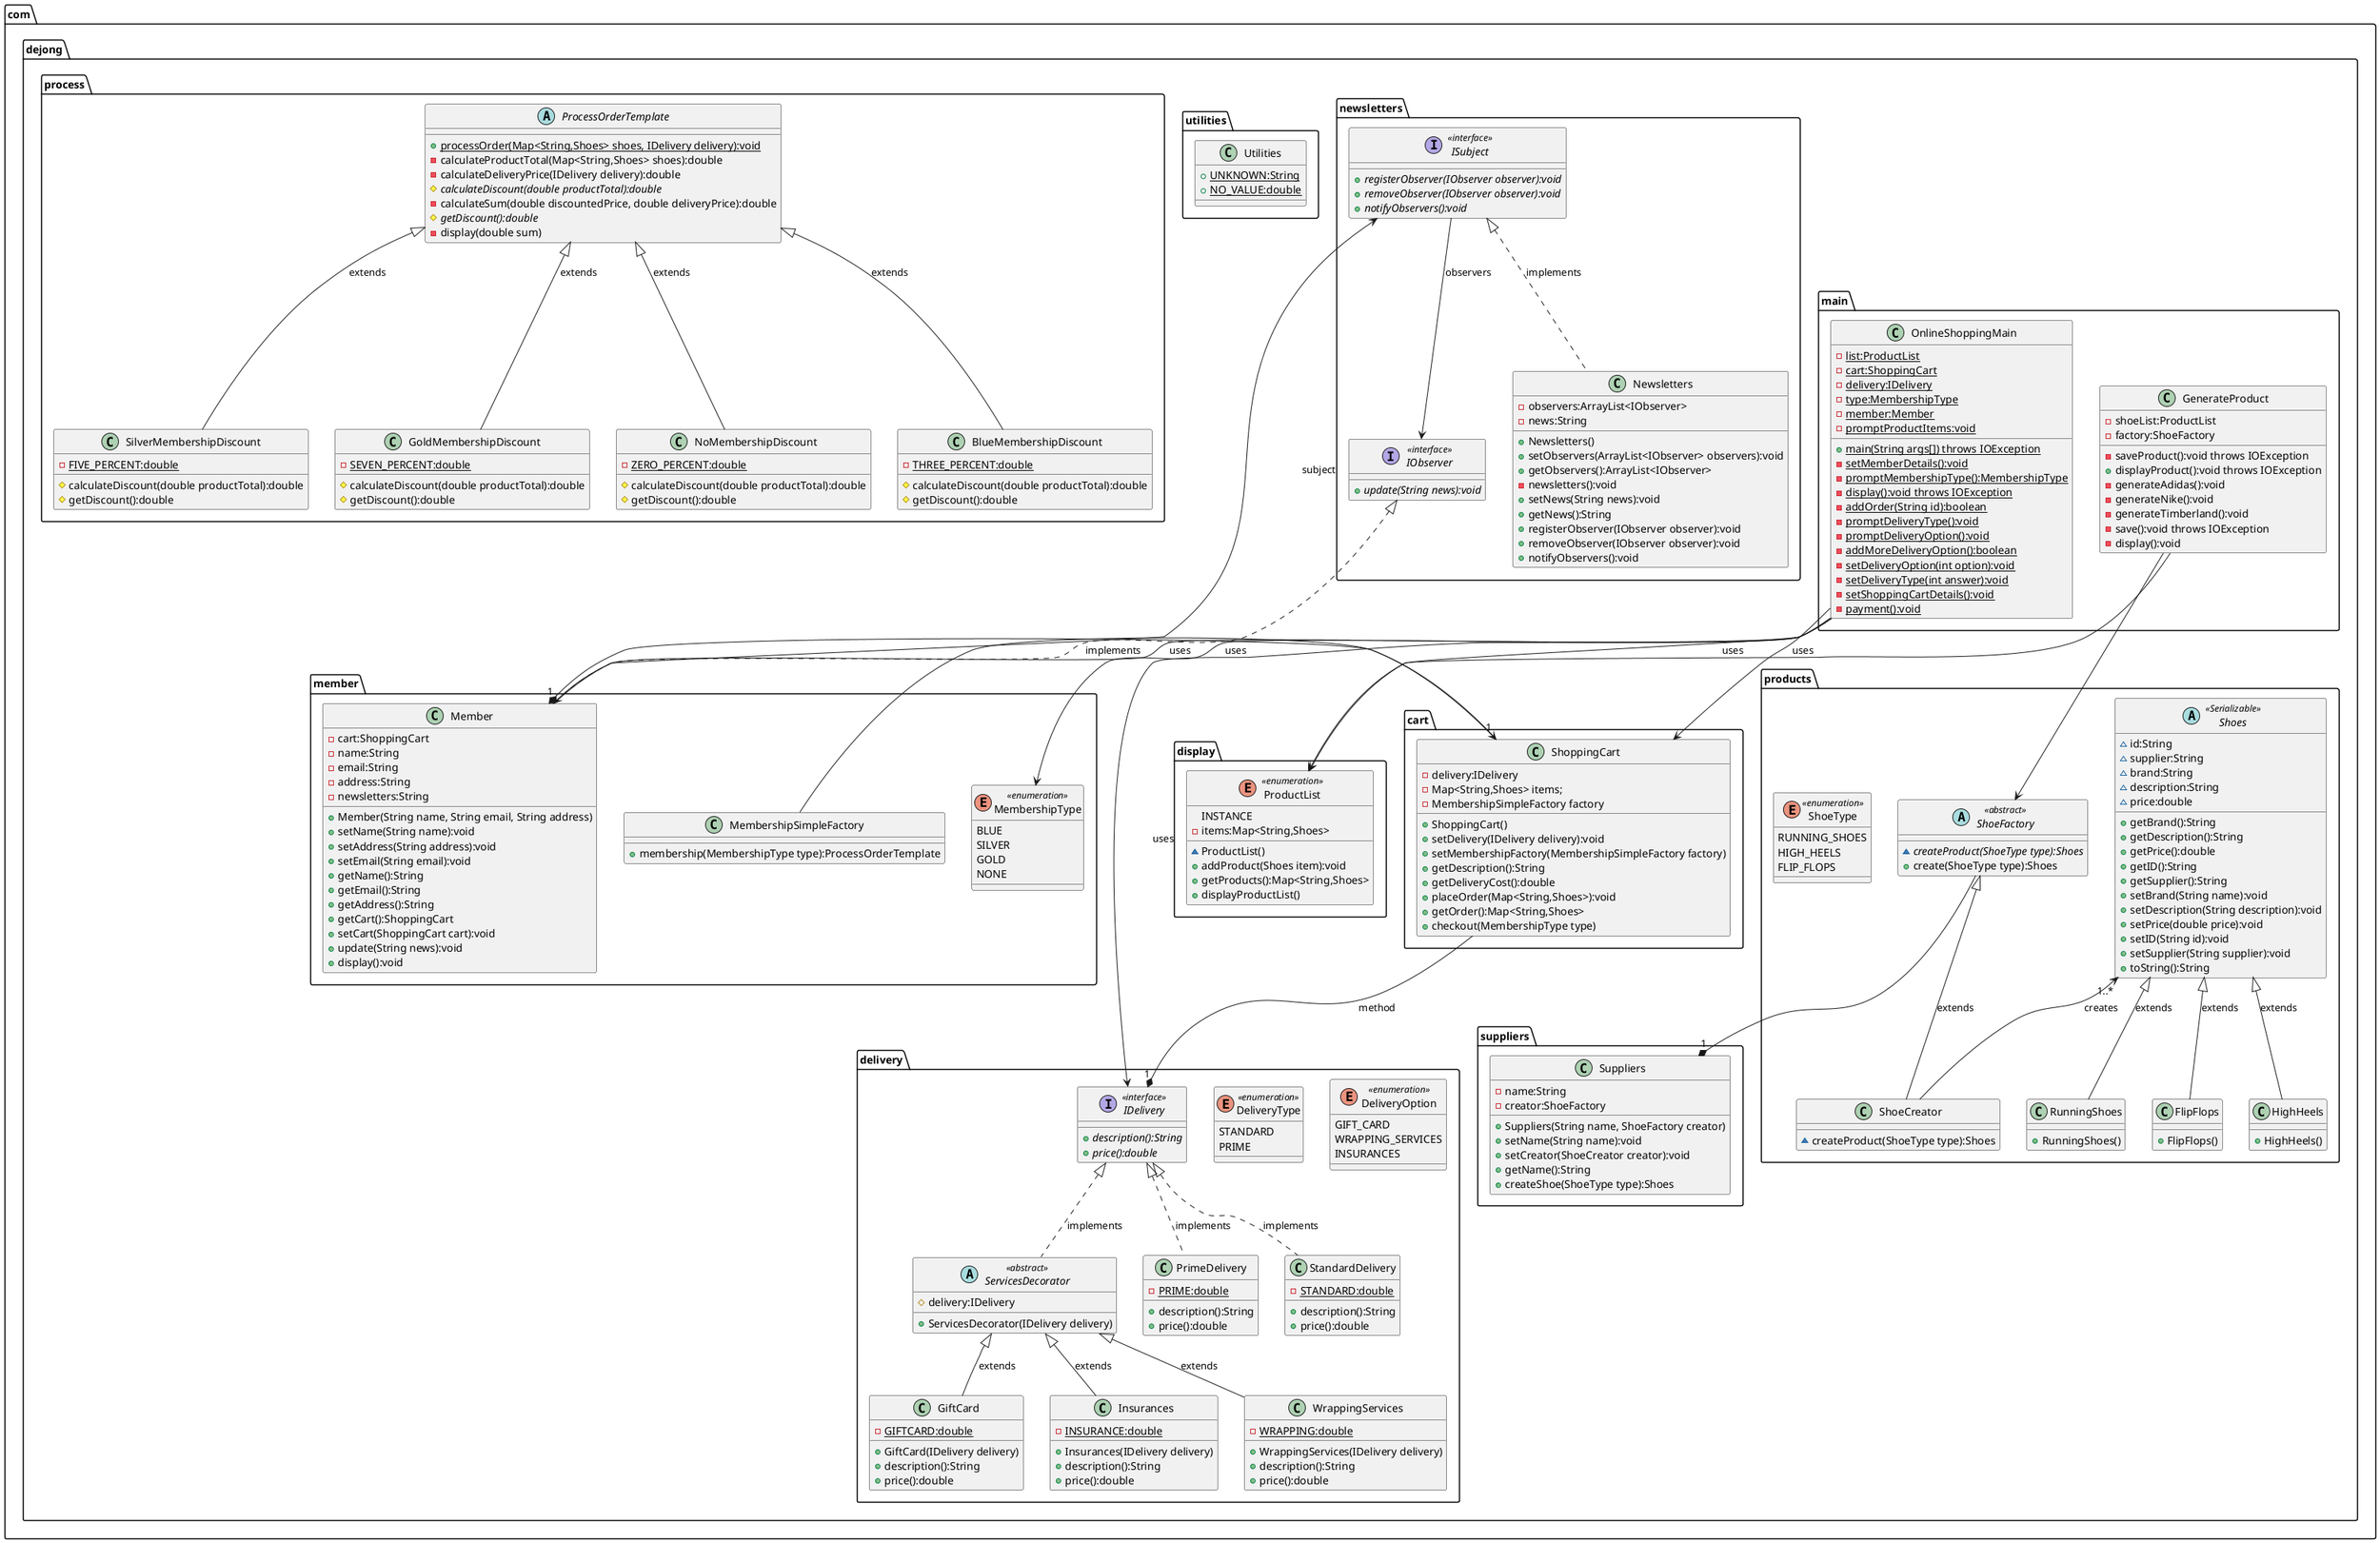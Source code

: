 @startuml

'Concrete Class
'class com.dejong.discount.BlueMembership {
'    - THREE_PERCENT:double
'    + calculate(double sum):double
'}
'class com.dejong.discount.SilverMembership {
'    - FIVE_PERCENT:double
'    + calculate(double sum):double
'}
'class com.dejong.discount.GoldMembership {
'    - SEVEN_PERCENT:double
'    + calculate(double sum):double
'}
'class com.dejong.discount.NoMembership {
'    - NO_PERCENT:double
'    + calculate(double sum):double
'}
class com.dejong.member.Member {
    - cart:ShoppingCart
    - name:String
    - email:String
    - address:String
    - newsletters:String
    + Member(String name, String email, String address)
    + setName(String name):void
    + setAddress(String address):void
    + setEmail(String email):void
    + getName():String
    + getEmail():String
    + getAddress():String
    + getCart():ShoppingCart
    + setCart(ShoppingCart cart):void
    + update(String news):void
    + display():void
}
class com.dejong.member.MembershipSimpleFactory {
    + membership(MembershipType type):ProcessOrderTemplate
}
class com.dejong.newsletters.Newsletters {
    - observers:ArrayList<IObserver>
    - news:String
    + Newsletters()
    + setObservers(ArrayList<IObserver> observers):void
    + getObservers():ArrayList<IObserver>
    - newsletters():void
    + setNews(String news):void
    + getNews():String
    + registerObserver(IObserver observer):void
    + removeObserver(IObserver observer):void
    + notifyObservers():void
}
abstract class com.dejong.delivery.ServicesDecorator << abstract >> {
    # delivery:IDelivery
    + ServicesDecorator(IDelivery delivery)
}
class com.dejong.delivery.GiftCard {
    - {static} GIFTCARD:double
    + GiftCard(IDelivery delivery)
    + {method} description():String
    + {method} price():double
}
class com.dejong.delivery.Insurances{
    - {static} INSURANCE:double
    + Insurances(IDelivery delivery)
    + {method} description():String
    + {method} price():double
}
class com.dejong.delivery.PrimeDelivery {
    - {static} PRIME:double
    + {method} description():String
    + {method} price():double
}
class com.dejong.delivery.StandardDelivery {
    - {static} STANDARD:double
    + {method} description():String
    + {method} price():double
}
class com.dejong.delivery.WrappingServices {
    - {static} WRAPPING:double
    + WrappingServices(IDelivery delivery)
    + {method} description():String
    + {method} price():double
}
class com.dejong.cart.ShoppingCart {
    - delivery:IDelivery
    - Map<String,Shoes> items;
    - MembershipSimpleFactory factory
    + ShoppingCart()
    + setDelivery(IDelivery delivery):void
    + setMembershipFactory(MembershipSimpleFactory factory)
    + getDescription():String
    + getDeliveryCost():double
    + placeOrder(Map<String,Shoes>):void
    + getOrder():Map<String,Shoes>
    + checkout(MembershipType type)
}
class com.dejong.products.FlipFlops {
    + FlipFlops()
}
class com.dejong.products.HighHeels {
    + HighHeels()
}
class com.dejong.products.RunningShoes {
    + RunningShoes()
}
abstract class com.dejong.products.Shoes << Serializable >> {
    ~ id:String
    ~ supplier:String
    ~ brand:String
    ~ description:String
    ~ price:double
    + getBrand():String
    + getDescription():String
    + getPrice():double
    + getID():String
    + getSupplier():String
    + setBrand(String name):void
    + setDescription(String description):void
    + setPrice(double price):void
    + setID(String id):void
    + setSupplier(String supplier):void
    + toString():String
}
abstract class com.dejong.products.ShoeFactory << abstract >> {
    ~ {abstract} createProduct(ShoeType type):Shoes
    + create(ShoeType type):Shoes
}
class com.dejong.products.ShoeCreator {
    ~ createProduct(ShoeType type):Shoes
}
class com.dejong.suppliers.Suppliers {
    - name:String
    - creator:ShoeFactory
    + Suppliers(String name, ShoeFactory creator)
    + setName(String name):void
    + setCreator(ShoeCreator creator):void
    + getName():String
    + createShoe(ShoeType type):Shoes
}
enum com.dejong.display.ProductList << enumeration >> {
    INSTANCE
    - items:Map<String,Shoes>
    ~ ProductList()
    + addProduct(Shoes item):void
    + getProducts():Map<String,Shoes>
    + displayProductList()
}
enum com.dejong.products.ShoeType << enumeration >> {
    RUNNING_SHOES
    HIGH_HEELS
    FLIP_FLOPS
}
enum com.dejong.delivery.DeliveryOption << enumeration >> {
    GIFT_CARD
    WRAPPING_SERVICES
    INSURANCES
}
enum com.dejong.delivery.DeliveryType << enumeration >> {
    STANDARD
    PRIME
}
enum com.dejong.member.MembershipType << enumeration >> {
    BLUE
    SILVER
    GOLD
    NONE
}
class com.dejong.utilities.Utilities {
    + {static} UNKNOWN:String
    + {static} NO_VALUE:double
}
abstract class com.dejong.process.ProcessOrderTemplate {
    + {static} processOrder(Map<String,Shoes> shoes, IDelivery delivery):void
    - calculateProductTotal(Map<String,Shoes> shoes):double
    - calculateDeliveryPrice(IDelivery delivery):double
    # {abstract} calculateDiscount(double productTotal):double
    - calculateSum(double discountedPrice, double deliveryPrice):double
    # {abstract} getDiscount():double
    - display(double sum)
}
class com.dejong.process.BlueMembershipDiscount {
    - {static} THREE_PERCENT:double
    # calculateDiscount(double productTotal):double
    # getDiscount():double
}
class com.dejong.process.SilverMembershipDiscount {
    - {static} FIVE_PERCENT:double
    # calculateDiscount(double productTotal):double
    # getDiscount():double
}
class com.dejong.process.GoldMembershipDiscount {
    - {static} SEVEN_PERCENT:double
    # calculateDiscount(double productTotal):double
    # getDiscount():double
}
class com.dejong.process.NoMembershipDiscount {
    - {static} ZERO_PERCENT:double
    # calculateDiscount(double productTotal):double
    # getDiscount():double
}
class com.dejong.main.GenerateProduct {
    - shoeList:ProductList
    - factory:ShoeFactory
    - saveProduct():void throws IOException
    + displayProduct():void throws IOException
    - generateAdidas():void
    - generateNike():void
    - generateTimberland():void
    - save():void throws IOException
    - display():void
}
class com.dejong.main.OnlineShoppingMain {
    - {static} list:ProductList
    - {static} cart:ShoppingCart
    - {static} delivery:IDelivery
    - {static} type:MembershipType
    - {static} member:Member
    + {static} main(String args[]) throws IOException
    - {static} setMemberDetails():void
    - {static} promptMembershipType():MembershipType
    - {static} display():void throws IOException
    - {static} promptProductItems:void
    - {static} addOrder(String id):boolean
    - {static} promptDeliveryType():void
    - {static} promptDeliveryOption():void
    - {static} addMoreDeliveryOption():boolean
    - {static} setDeliveryOption(int option):void
    - {static} setDeliveryType(int answer):void
    - {static} setShoppingCartDetails():void
    - {static} payment():void
}

'Interface
'interface com.dejong.discount.IDiscountStrategy << interface >> {
'    + {abstract} calculate(double sum):double
'}
interface com.dejong.newsletters.ISubject << interface >> {
    + {abstract} registerObserver(IObserver observer):void
    + {abstract} removeObserver(IObserver observer):void
    + {abstract} notifyObservers():void
}
interface com.dejong.newsletters.IObserver << interface >> {
    + {abstract} update(String news):void
}
interface com.dejong.delivery.IDelivery << interface >> {
    + {abstract} description():String
    + {abstract} price():double
}

'Relationships
'com.dejong.member.Member --o com.dejong.discount.IDiscountStrategy : aggregation
'com.dejong.discount.IDiscountStrategy <|.. com.dejong.discount.BlueMembership : implements
'com.dejong.discount.IDiscountStrategy <|.. com.dejong.discount.SilverMembership : implements
'com.dejong.discount.IDiscountStrategy <|.. com.dejong.discount.GoldMembership : implements
'com.dejong.discount.IDiscountStrategy <|.. com.dejong.discount.NoMembership : implements
com.dejong.newsletters.IObserver <|.. com.dejong.member.Member : implements
com.dejong.newsletters.ISubject <|.. com.dejong.newsletters.Newsletters : implements
com.dejong.newsletters.ISubject --> com.dejong.newsletters.IObserver : observers
com.dejong.member.Member --> com.dejong.newsletters.ISubject : subject
com.dejong.member.Member "1" *-- com.dejong.cart.ShoppingCart
com.dejong.cart.ShoppingCart --* "1" com.dejong.delivery.IDelivery : " method"
com.dejong.delivery.IDelivery <|.. com.dejong.delivery.PrimeDelivery : implements
com.dejong.delivery.IDelivery <|.. com.dejong.delivery.StandardDelivery : implements
com.dejong.delivery.IDelivery <|.. com.dejong.delivery.ServicesDecorator : implements
com.dejong.delivery.ServicesDecorator <|-- com.dejong.delivery.WrappingServices : extends
com.dejong.delivery.ServicesDecorator <|-- com.dejong.delivery.GiftCard : extends
com.dejong.delivery.ServicesDecorator <|-- com.dejong.delivery.Insurances : extends
com.dejong.products.Shoes <|-- com.dejong.products.FlipFlops : "extends"
com.dejong.products.Shoes <|-- com.dejong.products.RunningShoes : "extends"
com.dejong.products.Shoes <|-- com.dejong.products.HighHeels : "extends"
com.dejong.products.ShoeFactory <|-- com.dejong.products.ShoeCreator : "extends"
com.dejong.products.Shoes "1..*" <-- com.dejong.products.ShoeCreator : "creates"
com.dejong.products.ShoeFactory --* "1" com.dejong.suppliers.Suppliers
com.dejong.process.ProcessOrderTemplate <|-- com.dejong.process.NoMembershipDiscount : "extends"
com.dejong.process.ProcessOrderTemplate <|-- com.dejong.process.BlueMembershipDiscount : "extends"
com.dejong.process.ProcessOrderTemplate <|-- com.dejong.process.SilverMembershipDiscount : "extends"
com.dejong.process.ProcessOrderTemplate <|-- com.dejong.process.GoldMembershipDiscount : "extends"
com.dejong.cart.ShoppingCart "1" <-- com.dejong.member.MembershipSimpleFactory
com.dejong.main.GenerateProduct --> com.dejong.display.ProductList
com.dejong.main.GenerateProduct --> com.dejong.products.ShoeFactory

com.dejong.main.OnlineShoppingMain --> com.dejong.display.ProductList : uses
com.dejong.main.OnlineShoppingMain --> com.dejong.cart.ShoppingCart : uses
com.dejong.main.OnlineShoppingMain --> com.dejong.delivery.IDelivery : uses
com.dejong.main.OnlineShoppingMain --> com.dejong.member.MembershipType : uses
com.dejong.main.OnlineShoppingMain --> com.dejong.member.Member : uses

@enduml